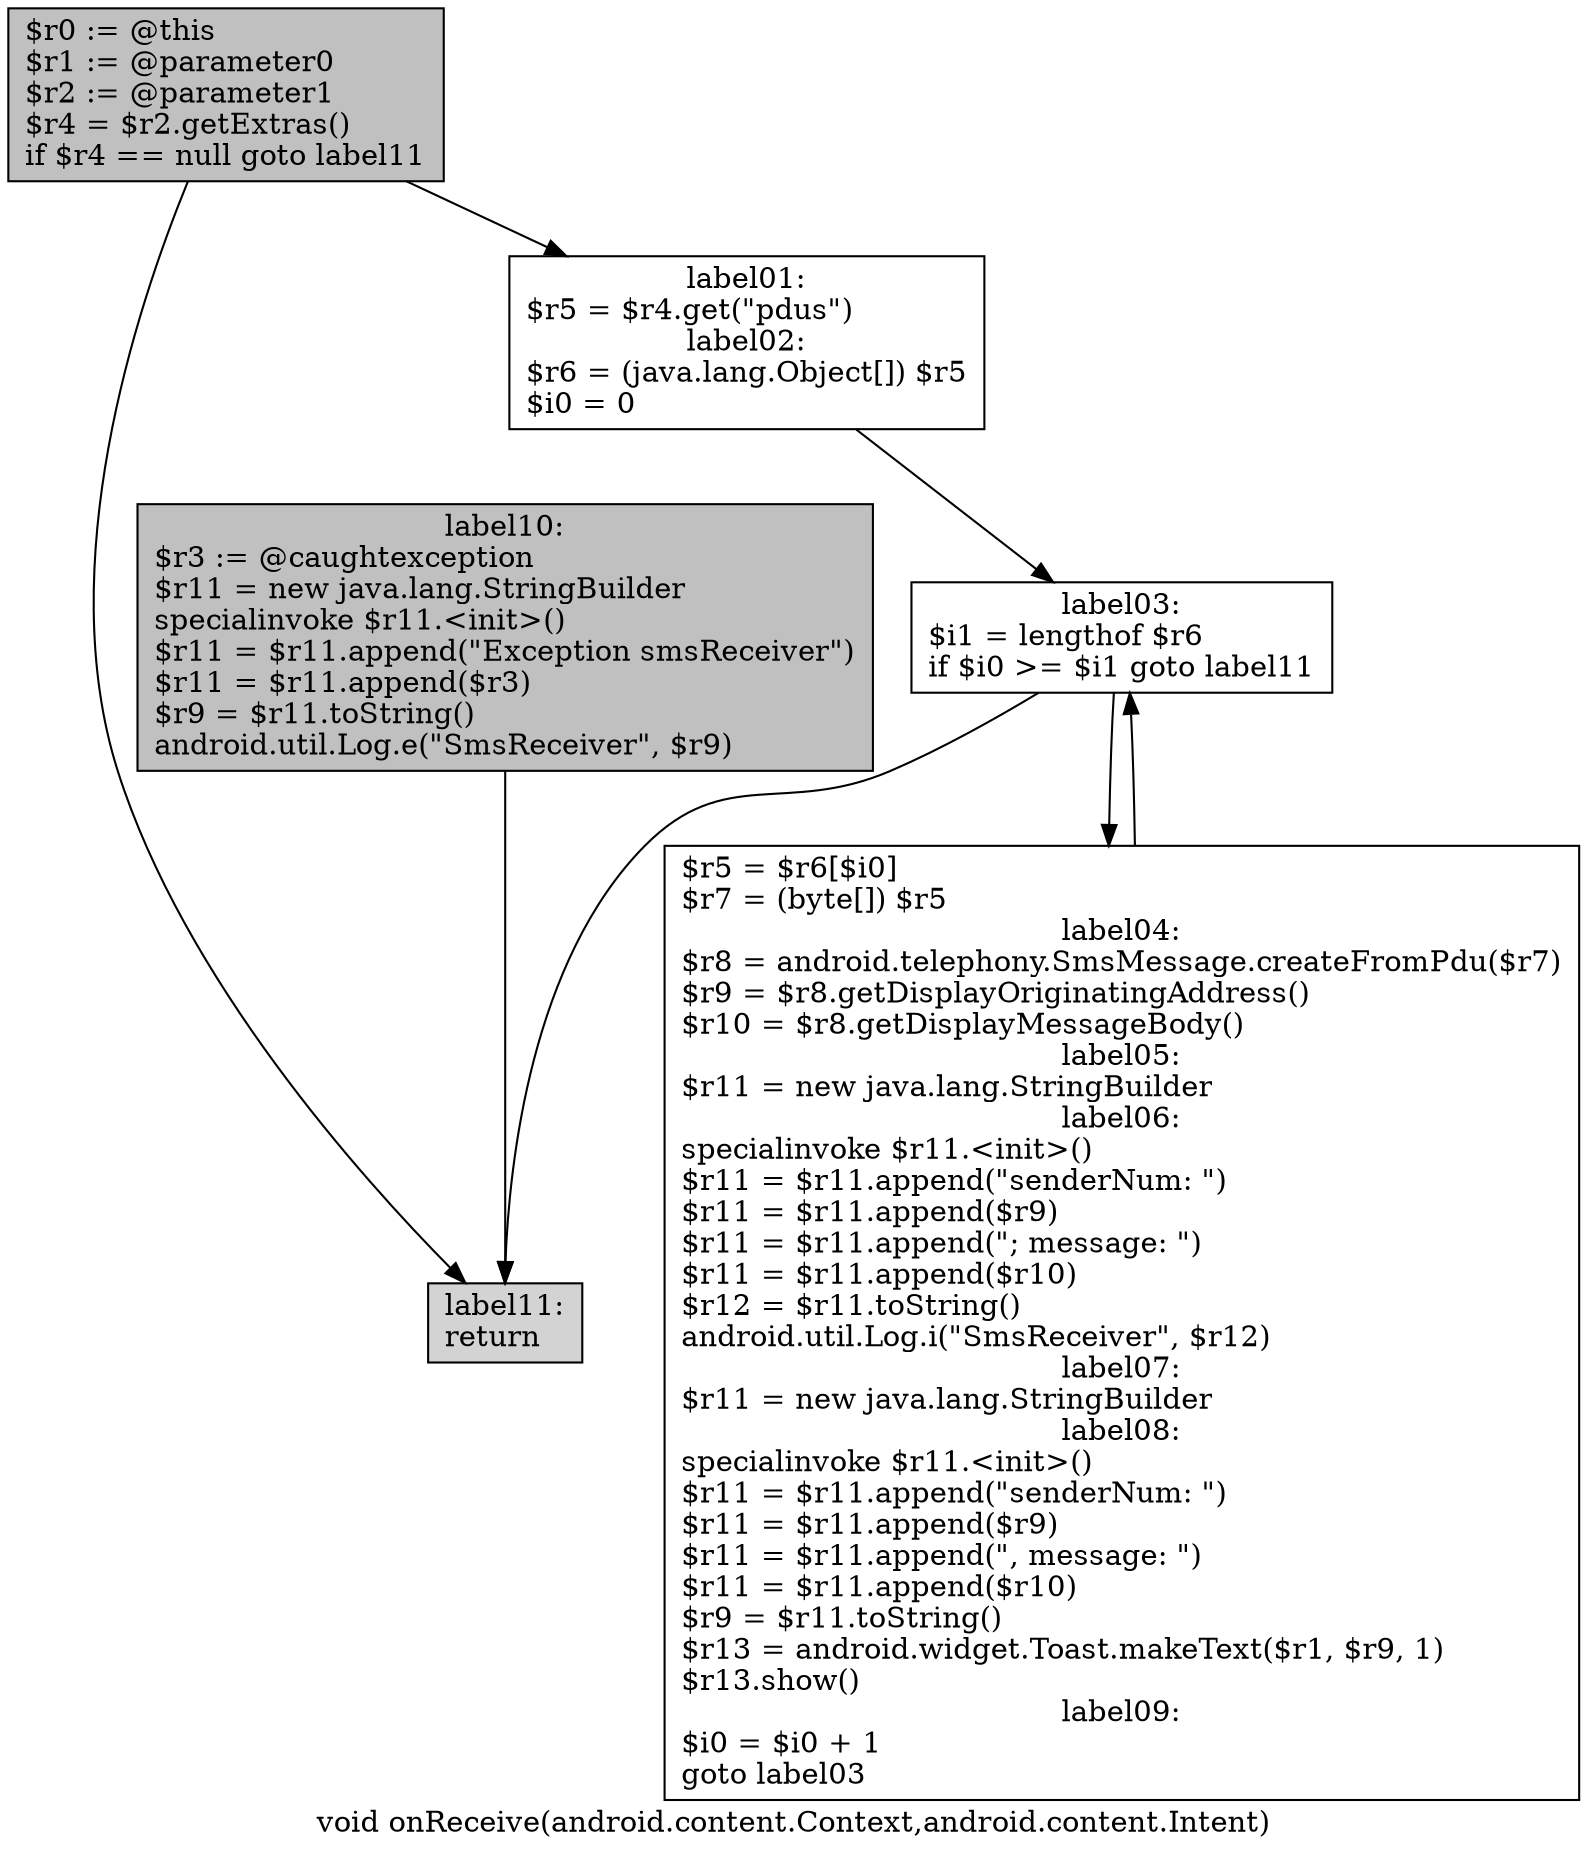 digraph "void onReceive(android.content.Context,android.content.Intent)" {
    label="void onReceive(android.content.Context,android.content.Intent)";
    node [shape=box];
    "0" [style=filled,fillcolor=gray,label="$r0 := @this\l$r1 := @parameter0\l$r2 := @parameter1\l$r4 = $r2.getExtras()\lif $r4 == null goto label11\l",];
    "1" [label="label01:\n$r5 = $r4.get(\"pdus\")\llabel02:\n$r6 = (java.lang.Object[]) $r5\l$i0 = 0\l",];
    "0"->"1";
    "5" [style=filled,fillcolor=lightgray,label="label11:\nreturn\l",];
    "0"->"5";
    "2" [label="label03:\n$i1 = lengthof $r6\lif $i0 >= $i1 goto label11\l",];
    "1"->"2";
    "3" [label="$r5 = $r6[$i0]\l$r7 = (byte[]) $r5\llabel04:\n$r8 = android.telephony.SmsMessage.createFromPdu($r7)\l$r9 = $r8.getDisplayOriginatingAddress()\l$r10 = $r8.getDisplayMessageBody()\llabel05:\n$r11 = new java.lang.StringBuilder\llabel06:\nspecialinvoke $r11.<init>()\l$r11 = $r11.append(\"senderNum: \")\l$r11 = $r11.append($r9)\l$r11 = $r11.append(\"; message: \")\l$r11 = $r11.append($r10)\l$r12 = $r11.toString()\landroid.util.Log.i(\"SmsReceiver\", $r12)\llabel07:\n$r11 = new java.lang.StringBuilder\llabel08:\nspecialinvoke $r11.<init>()\l$r11 = $r11.append(\"senderNum: \")\l$r11 = $r11.append($r9)\l$r11 = $r11.append(\", message: \")\l$r11 = $r11.append($r10)\l$r9 = $r11.toString()\l$r13 = android.widget.Toast.makeText($r1, $r9, 1)\l$r13.show()\llabel09:\n$i0 = $i0 + 1\lgoto label03\l",];
    "2"->"3";
    "2"->"5";
    "3"->"2";
    "4" [style=filled,fillcolor=gray,label="label10:\n$r3 := @caughtexception\l$r11 = new java.lang.StringBuilder\lspecialinvoke $r11.<init>()\l$r11 = $r11.append(\"Exception smsReceiver\")\l$r11 = $r11.append($r3)\l$r9 = $r11.toString()\landroid.util.Log.e(\"SmsReceiver\", $r9)\l",];
    "4"->"5";
}
